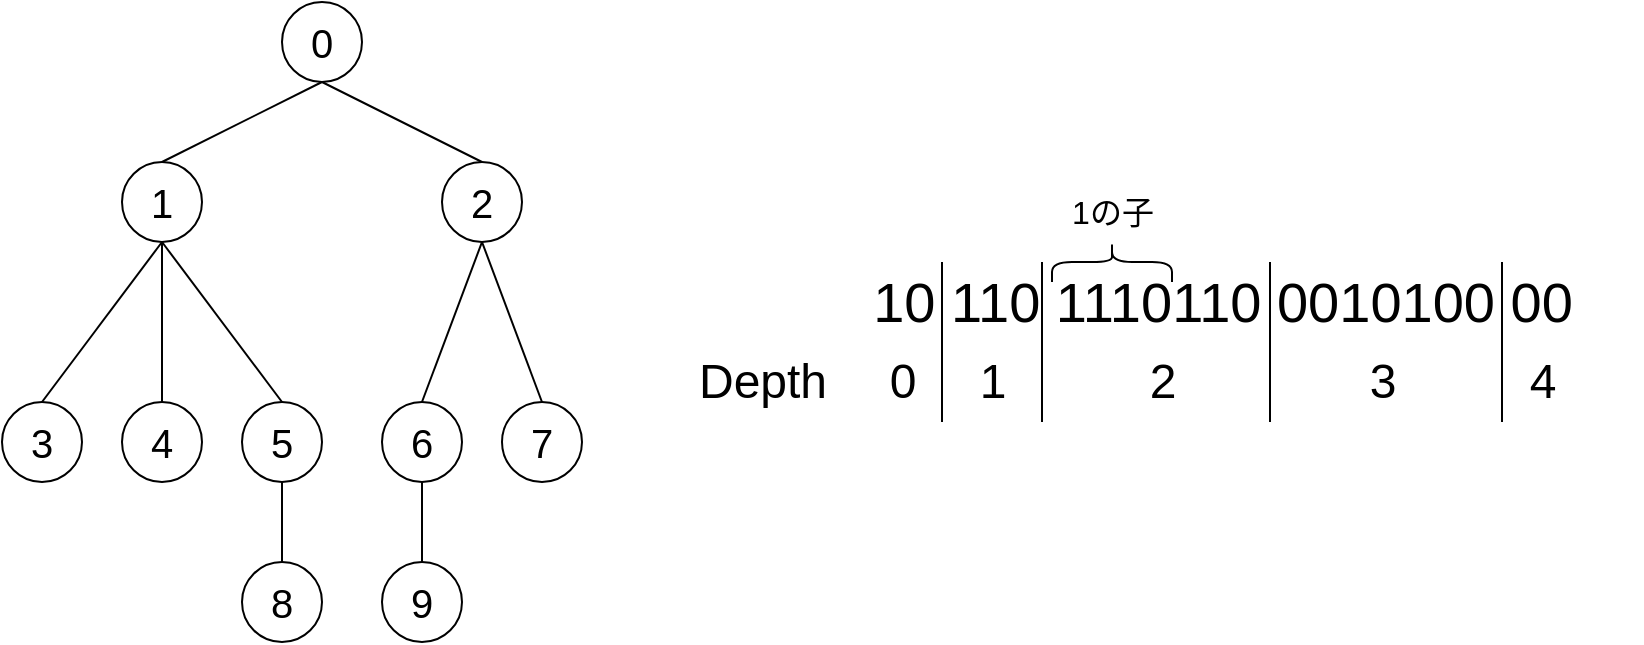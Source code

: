 <mxfile version="21.2.8" type="device">
  <diagram name="ページ1" id="0cQT-juLdbJry0Ui5K0V">
    <mxGraphModel dx="1434" dy="883" grid="1" gridSize="10" guides="1" tooltips="1" connect="1" arrows="1" fold="1" page="1" pageScale="1" pageWidth="850" pageHeight="1100" math="0" shadow="0">
      <root>
        <mxCell id="0" />
        <mxCell id="1" parent="0" />
        <mxCell id="aDVjVUDnvdYnqymPPVj6-1" value="&lt;font style=&quot;font-size: 20px;&quot;&gt;0&lt;/font&gt;" style="ellipse;whiteSpace=wrap;html=1;aspect=fixed;" parent="1" vertex="1">
          <mxGeometry x="360" y="160" width="40" height="40" as="geometry" />
        </mxCell>
        <mxCell id="aDVjVUDnvdYnqymPPVj6-2" value="&lt;font style=&quot;font-size: 20px;&quot;&gt;1&lt;/font&gt;" style="ellipse;whiteSpace=wrap;html=1;aspect=fixed;" parent="1" vertex="1">
          <mxGeometry x="280" y="240" width="40" height="40" as="geometry" />
        </mxCell>
        <mxCell id="aDVjVUDnvdYnqymPPVj6-3" value="&lt;font style=&quot;font-size: 20px;&quot;&gt;5&lt;/font&gt;" style="ellipse;whiteSpace=wrap;html=1;aspect=fixed;" parent="1" vertex="1">
          <mxGeometry x="340" y="360" width="40" height="40" as="geometry" />
        </mxCell>
        <mxCell id="aDVjVUDnvdYnqymPPVj6-4" value="&lt;font style=&quot;font-size: 20px;&quot;&gt;3&lt;/font&gt;" style="ellipse;whiteSpace=wrap;html=1;aspect=fixed;" parent="1" vertex="1">
          <mxGeometry x="220" y="360" width="40" height="40" as="geometry" />
        </mxCell>
        <mxCell id="aDVjVUDnvdYnqymPPVj6-5" value="&lt;font style=&quot;font-size: 20px;&quot;&gt;4&lt;/font&gt;" style="ellipse;whiteSpace=wrap;html=1;aspect=fixed;" parent="1" vertex="1">
          <mxGeometry x="280" y="360" width="40" height="40" as="geometry" />
        </mxCell>
        <mxCell id="aDVjVUDnvdYnqymPPVj6-6" value="&lt;font style=&quot;font-size: 20px;&quot;&gt;2&lt;/font&gt;" style="ellipse;whiteSpace=wrap;html=1;aspect=fixed;" parent="1" vertex="1">
          <mxGeometry x="440" y="240" width="40" height="40" as="geometry" />
        </mxCell>
        <mxCell id="aDVjVUDnvdYnqymPPVj6-7" value="&lt;font style=&quot;font-size: 20px;&quot;&gt;7&lt;/font&gt;" style="ellipse;whiteSpace=wrap;html=1;aspect=fixed;" parent="1" vertex="1">
          <mxGeometry x="470" y="360" width="40" height="40" as="geometry" />
        </mxCell>
        <mxCell id="aDVjVUDnvdYnqymPPVj6-8" value="&lt;font style=&quot;font-size: 20px;&quot;&gt;6&lt;/font&gt;" style="ellipse;whiteSpace=wrap;html=1;aspect=fixed;" parent="1" vertex="1">
          <mxGeometry x="410" y="360" width="40" height="40" as="geometry" />
        </mxCell>
        <mxCell id="aDVjVUDnvdYnqymPPVj6-9" value="&lt;font style=&quot;font-size: 20px;&quot;&gt;8&lt;/font&gt;" style="ellipse;whiteSpace=wrap;html=1;aspect=fixed;" parent="1" vertex="1">
          <mxGeometry x="340" y="440" width="40" height="40" as="geometry" />
        </mxCell>
        <mxCell id="aDVjVUDnvdYnqymPPVj6-10" value="&lt;font style=&quot;font-size: 20px;&quot;&gt;9&lt;/font&gt;" style="ellipse;whiteSpace=wrap;html=1;aspect=fixed;" parent="1" vertex="1">
          <mxGeometry x="410" y="440" width="40" height="40" as="geometry" />
        </mxCell>
        <mxCell id="aDVjVUDnvdYnqymPPVj6-11" value="" style="endArrow=none;html=1;rounded=0;entryX=0.5;entryY=1;entryDx=0;entryDy=0;exitX=0.5;exitY=0;exitDx=0;exitDy=0;" parent="1" source="aDVjVUDnvdYnqymPPVj6-2" target="aDVjVUDnvdYnqymPPVj6-1" edge="1">
          <mxGeometry width="50" height="50" relative="1" as="geometry">
            <mxPoint x="330" y="260" as="sourcePoint" />
            <mxPoint x="380" y="210" as="targetPoint" />
          </mxGeometry>
        </mxCell>
        <mxCell id="aDVjVUDnvdYnqymPPVj6-12" value="" style="endArrow=none;html=1;rounded=0;entryX=0.5;entryY=1;entryDx=0;entryDy=0;exitX=0.5;exitY=0;exitDx=0;exitDy=0;" parent="1" source="aDVjVUDnvdYnqymPPVj6-6" target="aDVjVUDnvdYnqymPPVj6-1" edge="1">
          <mxGeometry width="50" height="50" relative="1" as="geometry">
            <mxPoint x="400" y="290" as="sourcePoint" />
            <mxPoint x="450" y="240" as="targetPoint" />
          </mxGeometry>
        </mxCell>
        <mxCell id="aDVjVUDnvdYnqymPPVj6-13" value="" style="endArrow=none;html=1;rounded=0;entryX=0.5;entryY=1;entryDx=0;entryDy=0;exitX=0.5;exitY=0;exitDx=0;exitDy=0;" parent="1" source="aDVjVUDnvdYnqymPPVj6-4" target="aDVjVUDnvdYnqymPPVj6-2" edge="1">
          <mxGeometry width="50" height="50" relative="1" as="geometry">
            <mxPoint x="160" y="390" as="sourcePoint" />
            <mxPoint x="210" y="340" as="targetPoint" />
          </mxGeometry>
        </mxCell>
        <mxCell id="aDVjVUDnvdYnqymPPVj6-14" value="" style="endArrow=none;html=1;rounded=0;entryX=0.5;entryY=1;entryDx=0;entryDy=0;exitX=0.5;exitY=0;exitDx=0;exitDy=0;" parent="1" source="aDVjVUDnvdYnqymPPVj6-5" target="aDVjVUDnvdYnqymPPVj6-2" edge="1">
          <mxGeometry width="50" height="50" relative="1" as="geometry">
            <mxPoint x="280" y="350" as="sourcePoint" />
            <mxPoint x="330" y="300" as="targetPoint" />
          </mxGeometry>
        </mxCell>
        <mxCell id="aDVjVUDnvdYnqymPPVj6-15" value="" style="endArrow=none;html=1;rounded=0;entryX=0.5;entryY=1;entryDx=0;entryDy=0;exitX=0.5;exitY=0;exitDx=0;exitDy=0;" parent="1" source="aDVjVUDnvdYnqymPPVj6-3" target="aDVjVUDnvdYnqymPPVj6-2" edge="1">
          <mxGeometry width="50" height="50" relative="1" as="geometry">
            <mxPoint x="330" y="340" as="sourcePoint" />
            <mxPoint x="380" y="290" as="targetPoint" />
          </mxGeometry>
        </mxCell>
        <mxCell id="aDVjVUDnvdYnqymPPVj6-16" value="" style="endArrow=none;html=1;rounded=0;entryX=0.5;entryY=1;entryDx=0;entryDy=0;exitX=0.5;exitY=0;exitDx=0;exitDy=0;" parent="1" source="aDVjVUDnvdYnqymPPVj6-8" target="aDVjVUDnvdYnqymPPVj6-6" edge="1">
          <mxGeometry width="50" height="50" relative="1" as="geometry">
            <mxPoint x="480" y="370" as="sourcePoint" />
            <mxPoint x="530" y="320" as="targetPoint" />
          </mxGeometry>
        </mxCell>
        <mxCell id="aDVjVUDnvdYnqymPPVj6-17" value="" style="endArrow=none;html=1;rounded=0;entryX=0.5;entryY=1;entryDx=0;entryDy=0;exitX=0.5;exitY=0;exitDx=0;exitDy=0;" parent="1" source="aDVjVUDnvdYnqymPPVj6-7" target="aDVjVUDnvdYnqymPPVj6-6" edge="1">
          <mxGeometry width="50" height="50" relative="1" as="geometry">
            <mxPoint x="520" y="370" as="sourcePoint" />
            <mxPoint x="570" y="320" as="targetPoint" />
          </mxGeometry>
        </mxCell>
        <mxCell id="aDVjVUDnvdYnqymPPVj6-18" value="" style="endArrow=none;html=1;rounded=0;entryX=0.5;entryY=1;entryDx=0;entryDy=0;exitX=0.5;exitY=0;exitDx=0;exitDy=0;" parent="1" source="aDVjVUDnvdYnqymPPVj6-9" target="aDVjVUDnvdYnqymPPVj6-3" edge="1">
          <mxGeometry width="50" height="50" relative="1" as="geometry">
            <mxPoint x="300" y="470" as="sourcePoint" />
            <mxPoint x="350" y="420" as="targetPoint" />
          </mxGeometry>
        </mxCell>
        <mxCell id="aDVjVUDnvdYnqymPPVj6-19" value="" style="endArrow=none;html=1;rounded=0;entryX=0.5;entryY=1;entryDx=0;entryDy=0;exitX=0.5;exitY=0;exitDx=0;exitDy=0;" parent="1" source="aDVjVUDnvdYnqymPPVj6-10" target="aDVjVUDnvdYnqymPPVj6-8" edge="1">
          <mxGeometry width="50" height="50" relative="1" as="geometry">
            <mxPoint x="470" y="460" as="sourcePoint" />
            <mxPoint x="520" y="410" as="targetPoint" />
          </mxGeometry>
        </mxCell>
        <mxCell id="d1t2OXFo9InwRYhFYVv6-1" value="&lt;div style=&quot;&quot;&gt;&lt;span style=&quot;background-color: initial; font-weight: normal;&quot;&gt;&lt;font style=&quot;font-size: 28px;&quot;&gt;10 110 1110110 0010100 00&lt;/font&gt;&lt;/span&gt;&lt;/div&gt;" style="text;strokeColor=none;fillColor=none;html=1;fontSize=24;fontStyle=1;verticalAlign=middle;align=center;horizontal=1;" vertex="1" parent="1">
          <mxGeometry x="755" y="290" width="150" height="40" as="geometry" />
        </mxCell>
        <mxCell id="d1t2OXFo9InwRYhFYVv6-6" value="" style="endArrow=none;html=1;rounded=0;" edge="1" parent="1">
          <mxGeometry width="50" height="50" relative="1" as="geometry">
            <mxPoint x="690" y="370" as="sourcePoint" />
            <mxPoint x="690" y="290" as="targetPoint" />
          </mxGeometry>
        </mxCell>
        <mxCell id="d1t2OXFo9InwRYhFYVv6-7" value="" style="endArrow=none;html=1;rounded=0;" edge="1" parent="1">
          <mxGeometry width="50" height="50" relative="1" as="geometry">
            <mxPoint x="740" y="370" as="sourcePoint" />
            <mxPoint x="740" y="290" as="targetPoint" />
          </mxGeometry>
        </mxCell>
        <mxCell id="d1t2OXFo9InwRYhFYVv6-8" value="" style="endArrow=none;html=1;rounded=0;" edge="1" parent="1">
          <mxGeometry width="50" height="50" relative="1" as="geometry">
            <mxPoint x="854" y="370" as="sourcePoint" />
            <mxPoint x="854" y="290" as="targetPoint" />
          </mxGeometry>
        </mxCell>
        <mxCell id="d1t2OXFo9InwRYhFYVv6-9" value="" style="endArrow=none;html=1;rounded=0;" edge="1" parent="1">
          <mxGeometry width="50" height="50" relative="1" as="geometry">
            <mxPoint x="970" y="370" as="sourcePoint" />
            <mxPoint x="970" y="290" as="targetPoint" />
          </mxGeometry>
        </mxCell>
        <mxCell id="d1t2OXFo9InwRYhFYVv6-10" value="&lt;span style=&quot;font-weight: normal;&quot;&gt;Depth&lt;/span&gt;" style="text;strokeColor=none;fillColor=none;html=1;fontSize=24;fontStyle=1;verticalAlign=middle;align=center;" vertex="1" parent="1">
          <mxGeometry x="550" y="330" width="100" height="40" as="geometry" />
        </mxCell>
        <mxCell id="d1t2OXFo9InwRYhFYVv6-12" value="&lt;span style=&quot;font-weight: normal;&quot;&gt;0&lt;/span&gt;" style="text;strokeColor=none;fillColor=none;html=1;fontSize=24;fontStyle=1;verticalAlign=middle;align=center;" vertex="1" parent="1">
          <mxGeometry x="620" y="330" width="100" height="40" as="geometry" />
        </mxCell>
        <mxCell id="d1t2OXFo9InwRYhFYVv6-13" value="&lt;span style=&quot;font-weight: normal;&quot;&gt;1&lt;/span&gt;" style="text;strokeColor=none;fillColor=none;html=1;fontSize=24;fontStyle=1;verticalAlign=middle;align=center;" vertex="1" parent="1">
          <mxGeometry x="665" y="330" width="100" height="40" as="geometry" />
        </mxCell>
        <mxCell id="d1t2OXFo9InwRYhFYVv6-15" value="&lt;span style=&quot;font-weight: normal;&quot;&gt;2&lt;/span&gt;" style="text;strokeColor=none;fillColor=none;html=1;fontSize=24;fontStyle=1;verticalAlign=middle;align=center;" vertex="1" parent="1">
          <mxGeometry x="750" y="330" width="100" height="40" as="geometry" />
        </mxCell>
        <mxCell id="d1t2OXFo9InwRYhFYVv6-16" value="&lt;span style=&quot;font-weight: normal;&quot;&gt;3&lt;/span&gt;" style="text;strokeColor=none;fillColor=none;html=1;fontSize=24;fontStyle=1;verticalAlign=middle;align=center;" vertex="1" parent="1">
          <mxGeometry x="860" y="330" width="100" height="40" as="geometry" />
        </mxCell>
        <mxCell id="d1t2OXFo9InwRYhFYVv6-17" value="&lt;span style=&quot;font-weight: normal;&quot;&gt;4&lt;/span&gt;" style="text;strokeColor=none;fillColor=none;html=1;fontSize=24;fontStyle=1;verticalAlign=middle;align=center;" vertex="1" parent="1">
          <mxGeometry x="940" y="330" width="100" height="40" as="geometry" />
        </mxCell>
        <mxCell id="d1t2OXFo9InwRYhFYVv6-18" value="" style="shape=curlyBracket;whiteSpace=wrap;html=1;rounded=1;labelPosition=left;verticalLabelPosition=middle;align=center;verticalAlign=middle;direction=south;size=0.5;" vertex="1" parent="1">
          <mxGeometry x="745" y="280" width="60" height="20" as="geometry" />
        </mxCell>
        <mxCell id="d1t2OXFo9InwRYhFYVv6-20" value="&lt;div&gt;&lt;font style=&quot;font-size: 16px;&quot;&gt;1の子&lt;/font&gt;&lt;/div&gt;" style="text;html=1;align=center;verticalAlign=middle;resizable=0;points=[];autosize=1;strokeColor=none;fillColor=none;" vertex="1" parent="1">
          <mxGeometry x="745" y="250" width="60" height="30" as="geometry" />
        </mxCell>
      </root>
    </mxGraphModel>
  </diagram>
</mxfile>
